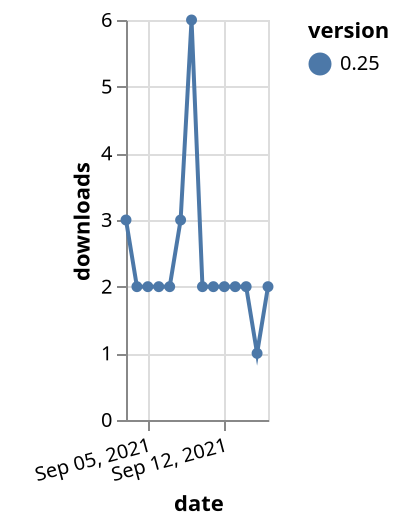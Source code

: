 {"$schema": "https://vega.github.io/schema/vega-lite/v5.json", "description": "A simple bar chart with embedded data.", "data": {"values": [{"date": "2021-09-03", "total": 3612, "delta": 3, "version": "0.25"}, {"date": "2021-09-04", "total": 3614, "delta": 2, "version": "0.25"}, {"date": "2021-09-05", "total": 3616, "delta": 2, "version": "0.25"}, {"date": "2021-09-06", "total": 3618, "delta": 2, "version": "0.25"}, {"date": "2021-09-07", "total": 3620, "delta": 2, "version": "0.25"}, {"date": "2021-09-08", "total": 3623, "delta": 3, "version": "0.25"}, {"date": "2021-09-09", "total": 3629, "delta": 6, "version": "0.25"}, {"date": "2021-09-10", "total": 3631, "delta": 2, "version": "0.25"}, {"date": "2021-09-11", "total": 3633, "delta": 2, "version": "0.25"}, {"date": "2021-09-12", "total": 3635, "delta": 2, "version": "0.25"}, {"date": "2021-09-13", "total": 3637, "delta": 2, "version": "0.25"}, {"date": "2021-09-14", "total": 3639, "delta": 2, "version": "0.25"}, {"date": "2021-09-15", "total": 3640, "delta": 1, "version": "0.25"}, {"date": "2021-09-16", "total": 3642, "delta": 2, "version": "0.25"}]}, "width": "container", "mark": {"type": "line", "point": {"filled": true}}, "encoding": {"x": {"field": "date", "type": "temporal", "timeUnit": "yearmonthdate", "title": "date", "axis": {"labelAngle": -15}}, "y": {"field": "delta", "type": "quantitative", "title": "downloads"}, "color": {"field": "version", "type": "nominal"}, "tooltip": {"field": "delta"}}}
